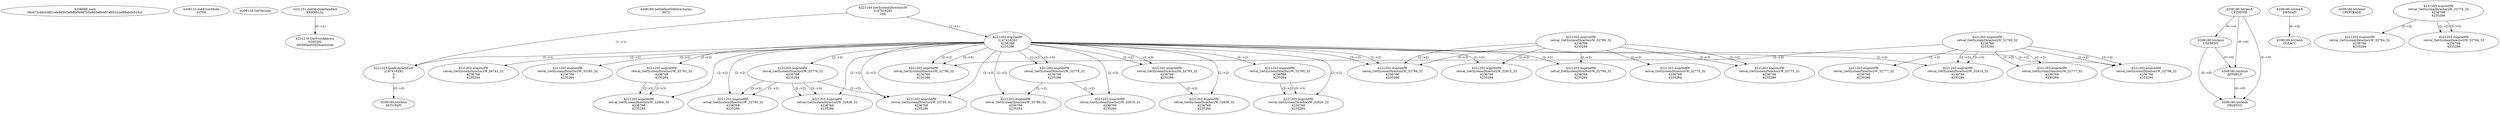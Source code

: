 // Global SCDG with merge call
digraph {
	0 [label="4208088.main
08c672cbfc638f1cde4a502afb6b0b907b0a665a6b487a9552cbf48abcb516a1"]
	1 [label="4208123.SetErrorMode
32769"]
	2 [label="4208129.GetVersion
"]
	3 [label="4221251.GetModuleHandleA
KERNEL32"]
	4 [label="4221278.GetProcAddress
6295592
SetDefaultDllDirectories"]
	3 -> 4 [label="(0-->1)"]
	5 [label="4208166.SetDefaultDllDirectories
3072"]
	6 [label="4221144.GetSystemDirectoryW
2147416292
260"]
	7 [label="4221203.wsprintfW
2147416292
4236768
4235286"]
	6 -> 7 [label="(1-->1)"]
	8 [label="4221223.LoadLibraryExW
2147416292
0
8"]
	6 -> 8 [label="(1-->1)"]
	7 -> 8 [label="(1-->1)"]
	9 [label="4208180.lstrlenA
UXTHEME"]
	10 [label="4208180.lstrlenA
USERENV"]
	9 -> 10 [label="(0-->0)"]
	11 [label="4208180.lstrlenA
SETUPAPI"]
	8 -> 11 [label="(3-->0)"]
	12 [label="4208180.lstrlenA
APPHELP"]
	9 -> 12 [label="(0-->0)"]
	10 -> 12 [label="(0-->0)"]
	13 [label="4208180.lstrlenA
PROPSYS"]
	9 -> 13 [label="(0-->0)"]
	10 -> 13 [label="(0-->0)"]
	12 -> 13 [label="(0-->0)"]
	14 [label="4221203.wsprintfW
retval_GetSystemDirectoryW_32795_32
4236768
4235284"]
	7 -> 14 [label="(2-->2)"]
	15 [label="4208180.lstrlenA
DWMAPI"]
	16 [label="4208180.lstrlenA
CRYPTBASE"]
	17 [label="4221203.wsprintfW
retval_GetSystemDirectoryW_34743_32
4236768
4235284"]
	7 -> 17 [label="(2-->2)"]
	18 [label="4208180.lstrlenA
OLEACC"]
	15 -> 18 [label="(0-->0)"]
	19 [label="4221203.wsprintfW
retval_GetSystemDirectoryW_33165_32
4236768
4235284"]
	7 -> 19 [label="(2-->2)"]
	20 [label="4221203.wsprintfW
retval_GetSystemDirectoryW_32791_32
4236768
4235284"]
	7 -> 20 [label="(2-->2)"]
	21 [label="4221203.wsprintfW
retval_GetSystemDirectoryW_32769_32
4236768
4235286"]
	22 [label="4221203.wsprintfW
retval_GetSystemDirectoryW_32775_32
4236768
4235284"]
	21 -> 22 [label="(2-->2)"]
	23 [label="4221203.wsprintfW
retval_GetSystemDirectoryW_32775_32
4236768
4235286"]
	21 -> 23 [label="(2-->2)"]
	21 -> 23 [label="(3-->3)"]
	24 [label="4221203.wsprintfW
retval_GetSystemDirectoryW_32769_32
4236768
4235284"]
	25 [label="4221203.wsprintfW
retval_GetSystemDirectoryW_32777_32
4236768
4235284"]
	24 -> 25 [label="(2-->2)"]
	24 -> 25 [label="(3-->3)"]
	26 [label="4221203.wsprintfW
retval_GetSystemDirectoryW_32774_32
4236768
4235286"]
	27 [label="4221203.wsprintfW
retval_GetSystemDirectoryW_32784_32
4236768
4235284"]
	26 -> 27 [label="(2-->2)"]
	28 [label="4221203.wsprintfW
retval_GetSystemDirectoryW_32776_32
4236768
4235284"]
	7 -> 28 [label="(2-->2)"]
	29 [label="4221203.wsprintfW
retval_GetSystemDirectoryW_32793_32
4236768
4235284"]
	7 -> 29 [label="(2-->2)"]
	28 -> 29 [label="(2-->2)"]
	28 -> 29 [label="(3-->3)"]
	30 [label="4221203.wsprintfW
retval_GetSystemDirectoryW_32794_32
4236768
4235284"]
	7 -> 30 [label="(2-->2)"]
	21 -> 30 [label="(2-->2)"]
	31 [label="4221203.wsprintfW
retval_GetSystemDirectoryW_32796_32
4236768
4235284"]
	7 -> 31 [label="(2-->2)"]
	24 -> 31 [label="(2-->2)"]
	24 -> 31 [label="(3-->3)"]
	32 [label="4221203.wsprintfW
retval_GetSystemDirectoryW_32776_32
4236768
4235286"]
	7 -> 32 [label="(2-->2)"]
	7 -> 32 [label="(3-->3)"]
	33 [label="4221203.wsprintfW
retval_GetSystemDirectoryW_32786_32
4236768
4235284"]
	7 -> 33 [label="(2-->2)"]
	32 -> 33 [label="(2-->2)"]
	34 [label="4221203.wsprintfW
retval_GetSystemDirectoryW_32793_32
4236768
4235286"]
	7 -> 34 [label="(2-->2)"]
	28 -> 34 [label="(2-->2)"]
	7 -> 34 [label="(3-->3)"]
	35 [label="4221203.wsprintfW
retval_GetSystemDirectoryW_32794_32
4236768
4235286"]
	7 -> 35 [label="(2-->2)"]
	21 -> 35 [label="(2-->2)"]
	7 -> 35 [label="(3-->3)"]
	21 -> 35 [label="(3-->3)"]
	36 [label="4221203.wsprintfW
retval_GetSystemDirectoryW_32796_32
4236768
4235286"]
	7 -> 36 [label="(2-->2)"]
	24 -> 36 [label="(2-->2)"]
	7 -> 36 [label="(3-->3)"]
	37 [label="4221203.wsprintfW
retval_GetSystemDirectoryW_32804_32
4236768
4235284"]
	7 -> 37 [label="(2-->2)"]
	20 -> 37 [label="(2-->2)"]
	20 -> 37 [label="(3-->3)"]
	38 [label="4221203.wsprintfW
retval_GetSystemDirectoryW_32812_32
4236768
4235284"]
	7 -> 38 [label="(2-->2)"]
	21 -> 38 [label="(2-->2)"]
	39 [label="4221203.wsprintfW
retval_GetSystemDirectoryW_32777_32
4236768
4235286"]
	24 -> 39 [label="(2-->2)"]
	40 [label="4221203.wsprintfW
retval_GetSystemDirectoryW_32784_32
4236768
4235286"]
	26 -> 40 [label="(2-->2)"]
	26 -> 40 [label="(3-->3)"]
	41 [label="4221203.wsprintfW
retval_GetSystemDirectoryW_32814_32
4236768
4235284"]
	7 -> 41 [label="(2-->2)"]
	24 -> 41 [label="(2-->2)"]
	24 -> 41 [label="(3-->3)"]
	42 [label="4221203.wsprintfW
retval_GetSystemDirectoryW_32816_32
4236768
4235284"]
	7 -> 42 [label="(2-->2)"]
	32 -> 42 [label="(2-->2)"]
	43 [label="4221203.wsprintfW
retval_GetSystemDirectoryW_32826_32
4236768
4235284"]
	7 -> 43 [label="(2-->2)"]
	14 -> 43 [label="(2-->2)"]
	14 -> 43 [label="(3-->3)"]
	44 [label="4221203.wsprintfW
retval_GetSystemDirectoryW_32836_32
4236768
4235284"]
	7 -> 44 [label="(2-->2)"]
	28 -> 44 [label="(2-->2)"]
	28 -> 44 [label="(3-->3)"]
	45 [label="4221203.wsprintfW
retval_GetSystemDirectoryW_32795_32
4236768
4235286"]
	7 -> 45 [label="(2-->2)"]
	7 -> 45 [label="(3-->3)"]
	46 [label="4221203.wsprintfW
retval_GetSystemDirectoryW_32838_32
4236768
4235284"]
	7 -> 46 [label="(2-->2)"]
	45 -> 46 [label="(2-->2)"]
}
